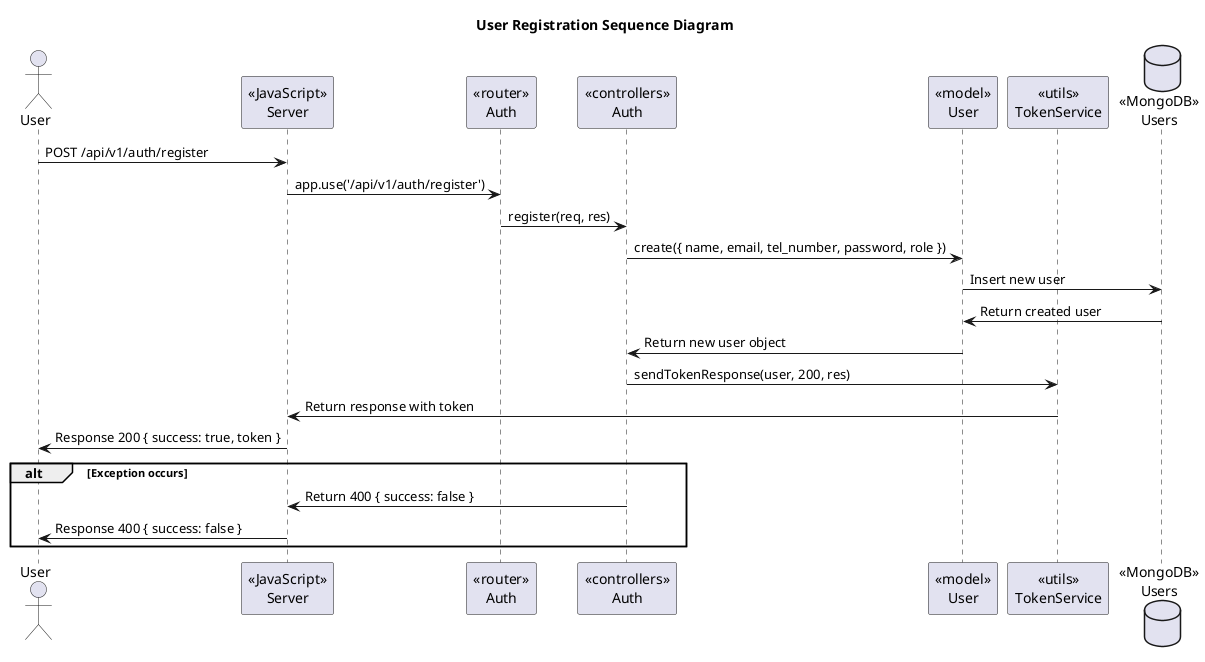 @startuml register
title User Registration Sequence Diagram

actor User
participant "<<JavaScript>>\nServer" as Server
participant "<<router>>\nAuth" as RouterAuth
participant "<<controllers>>\nAuth" as ControllerAuth
participant "<<model>>\nUser" as UserModel
participant "<<utils>>\nTokenService" as TokenService
database "<<MongoDB>>\nUsers" as DB_Users

User -> Server : POST /api/v1/auth/register
Server -> RouterAuth : app.use('/api/v1/auth/register')
RouterAuth -> ControllerAuth : register(req, res)

ControllerAuth -> UserModel : create({ name, email, tel_number, password, role })
UserModel -> DB_Users : Insert new user
DB_Users -> UserModel : Return created user
UserModel -> ControllerAuth : Return new user object

ControllerAuth -> TokenService : sendTokenResponse(user, 200, res)
TokenService -> Server : Return response with token

Server -> User : Response 200 { success: true, token }

alt Exception occurs
    ControllerAuth -> Server : Return 400 { success: false }
    Server -> User : Response 400 { success: false }
end

@enduml
